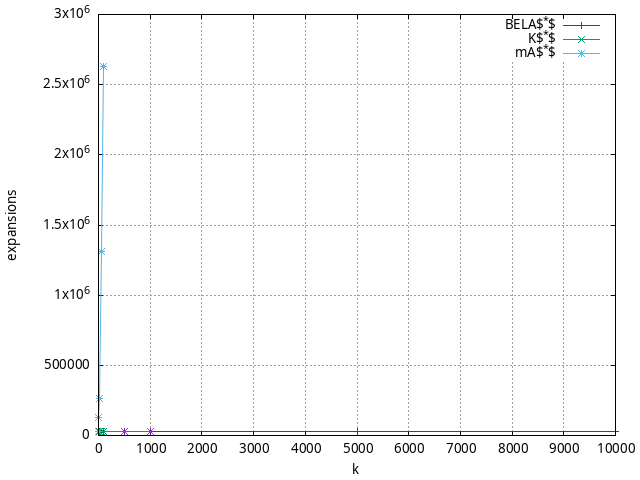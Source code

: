#!/usr/bin/gnuplot
# -*- coding: utf-8 -*-
#
# results/maps/octile/30/random512-30.heuristic.octile.expansions.gnuplot
#
# Started on 04/02/2024 19:57:11
# Author: Carlos Linares López
set grid
set xlabel "k"
set ylabel "expansions"

set terminal png enhanced font "Ariel,10"
set output 'random512-30.heuristic.octile.expansions.png'

plot "-" title "BELA$^*$"      with linesp, "-" title "K$^*$"      with linesp, "-" title "mA$^*$"      with linesp

	1 26274.01
	5 26274.01
	10 26274.01
	50 26274.01
	100 26274.01
	500 26274.01
	1000 26274.01
	5000 26274.01
	10000 26274.01
end
	1 26273.27
	5 28446.01
	10 28990.72
	50 29810.59
	100 30036.89
	500 30116.15
	1000 30126.79
end
	1 26274.01
	5 131364.56
	10 262669.41
	50 1312969.59
	100 2626600.53
end
